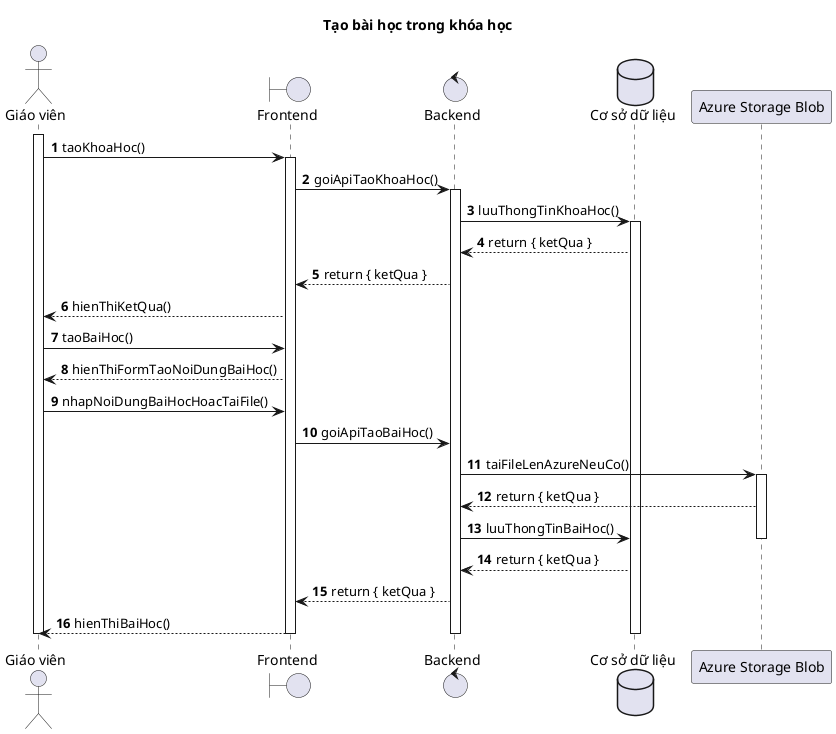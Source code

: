 @startuml
title Tạo bài học trong khóa học
actor "Giáo viên" as GV
boundary Frontend
control Backend
database "Cơ sở dữ liệu" as Database
participant "Azure Storage Blob" as ASB

autonumber
activate GV

GV->Frontend: taoKhoaHoc()

activate Frontend

Frontend->Backend: goiApiTaoKhoaHoc()

activate Backend

Backend->Database: luuThongTinKhoaHoc()

activate Database

Database-->Backend: return { ketQua }

Backend-->Frontend: return { ketQua }

Frontend-->GV: hienThiKetQua()

GV->Frontend: taoBaiHoc()

Frontend-->GV: hienThiFormTaoNoiDungBaiHoc()

GV->Frontend: nhapNoiDungBaiHocHoacTaiFile()

Frontend->Backend: goiApiTaoBaiHoc()

Backend->ASB: taiFileLenAzureNeuCo()

activate ASB

ASB-->Backend: return { ketQua }

Backend->Database: luuThongTinBaiHoc()

deactivate ASB

Database-->Backend: return { ketQua }

Backend-->Frontend: return { ketQua }

Frontend-->GV: hienThiBaiHoc()

deactivate Database

deactivate Backend

deactivate Frontend

deactivate GV
@enduml
